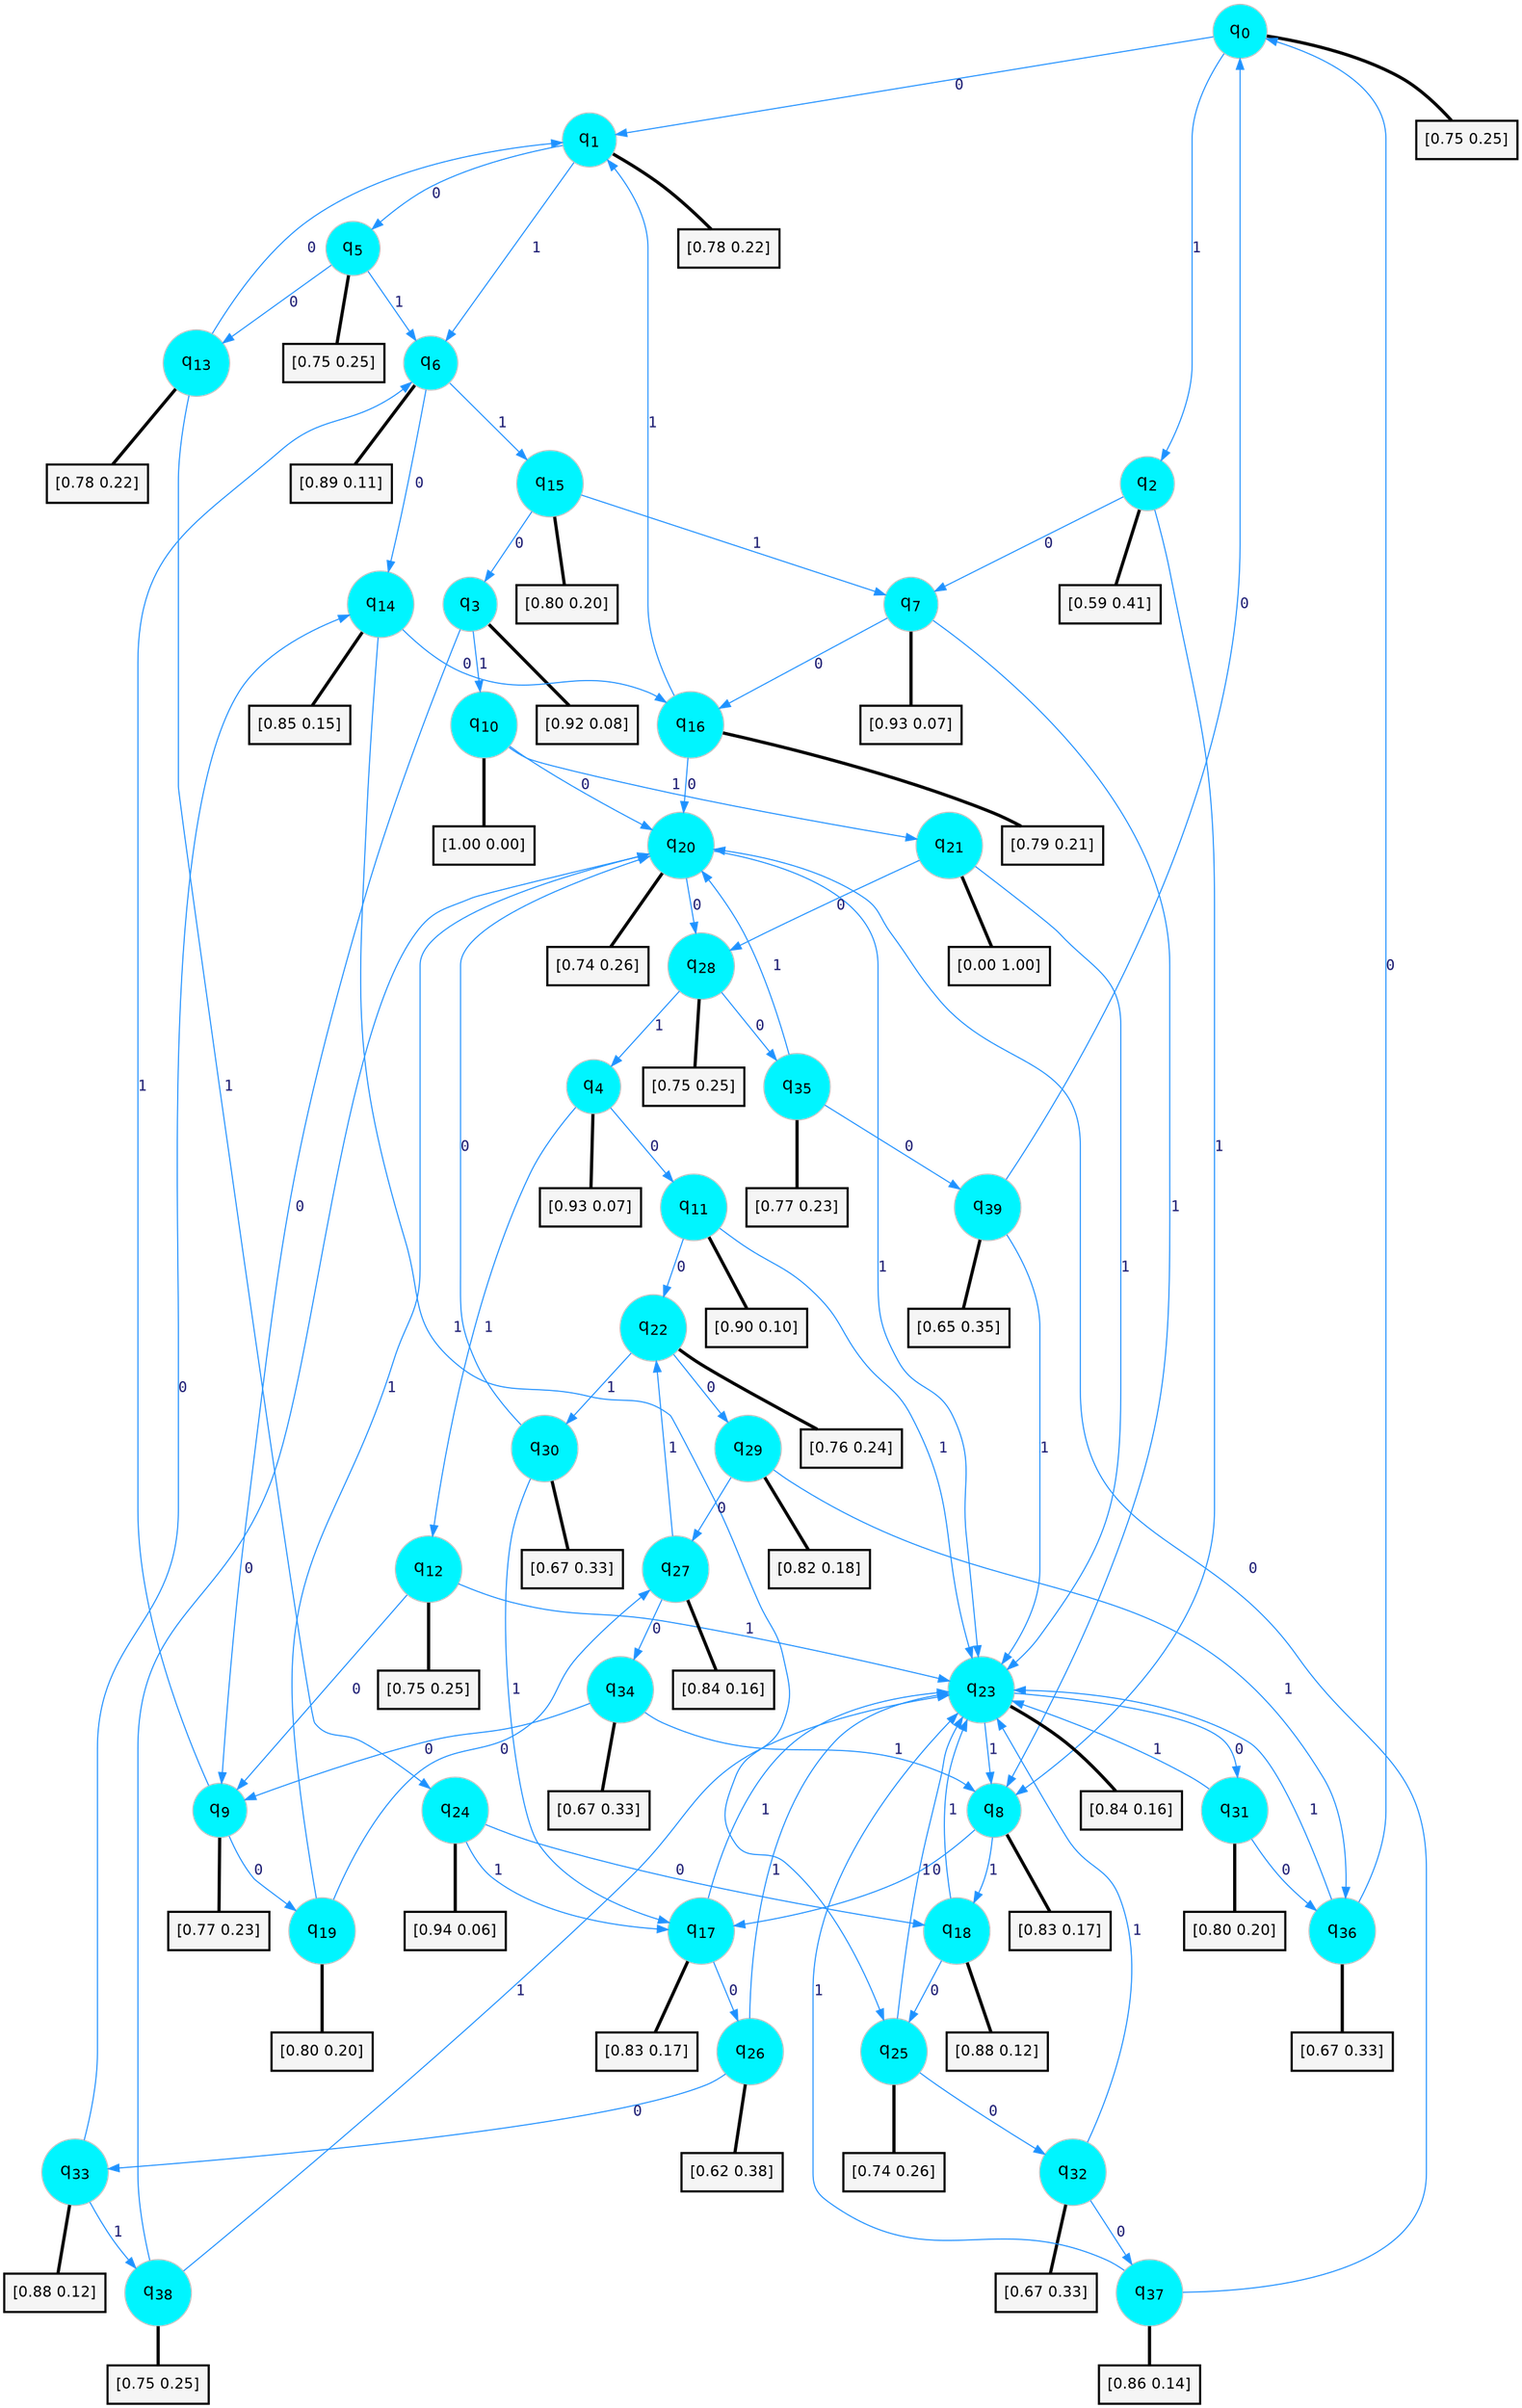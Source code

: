 digraph G {
graph [
bgcolor=transparent, dpi=300, rankdir=TD, size="40,25"];
node [
color=gray, fillcolor=turquoise1, fontcolor=black, fontname=Helvetica, fontsize=16, fontweight=bold, shape=circle, style=filled];
edge [
arrowsize=1, color=dodgerblue1, fontcolor=midnightblue, fontname=courier, fontweight=bold, penwidth=1, style=solid, weight=20];
0[label=<q<SUB>0</SUB>>];
1[label=<q<SUB>1</SUB>>];
2[label=<q<SUB>2</SUB>>];
3[label=<q<SUB>3</SUB>>];
4[label=<q<SUB>4</SUB>>];
5[label=<q<SUB>5</SUB>>];
6[label=<q<SUB>6</SUB>>];
7[label=<q<SUB>7</SUB>>];
8[label=<q<SUB>8</SUB>>];
9[label=<q<SUB>9</SUB>>];
10[label=<q<SUB>10</SUB>>];
11[label=<q<SUB>11</SUB>>];
12[label=<q<SUB>12</SUB>>];
13[label=<q<SUB>13</SUB>>];
14[label=<q<SUB>14</SUB>>];
15[label=<q<SUB>15</SUB>>];
16[label=<q<SUB>16</SUB>>];
17[label=<q<SUB>17</SUB>>];
18[label=<q<SUB>18</SUB>>];
19[label=<q<SUB>19</SUB>>];
20[label=<q<SUB>20</SUB>>];
21[label=<q<SUB>21</SUB>>];
22[label=<q<SUB>22</SUB>>];
23[label=<q<SUB>23</SUB>>];
24[label=<q<SUB>24</SUB>>];
25[label=<q<SUB>25</SUB>>];
26[label=<q<SUB>26</SUB>>];
27[label=<q<SUB>27</SUB>>];
28[label=<q<SUB>28</SUB>>];
29[label=<q<SUB>29</SUB>>];
30[label=<q<SUB>30</SUB>>];
31[label=<q<SUB>31</SUB>>];
32[label=<q<SUB>32</SUB>>];
33[label=<q<SUB>33</SUB>>];
34[label=<q<SUB>34</SUB>>];
35[label=<q<SUB>35</SUB>>];
36[label=<q<SUB>36</SUB>>];
37[label=<q<SUB>37</SUB>>];
38[label=<q<SUB>38</SUB>>];
39[label=<q<SUB>39</SUB>>];
40[label="[0.75 0.25]", shape=box,fontcolor=black, fontname=Helvetica, fontsize=14, penwidth=2, fillcolor=whitesmoke,color=black];
41[label="[0.78 0.22]", shape=box,fontcolor=black, fontname=Helvetica, fontsize=14, penwidth=2, fillcolor=whitesmoke,color=black];
42[label="[0.59 0.41]", shape=box,fontcolor=black, fontname=Helvetica, fontsize=14, penwidth=2, fillcolor=whitesmoke,color=black];
43[label="[0.92 0.08]", shape=box,fontcolor=black, fontname=Helvetica, fontsize=14, penwidth=2, fillcolor=whitesmoke,color=black];
44[label="[0.93 0.07]", shape=box,fontcolor=black, fontname=Helvetica, fontsize=14, penwidth=2, fillcolor=whitesmoke,color=black];
45[label="[0.75 0.25]", shape=box,fontcolor=black, fontname=Helvetica, fontsize=14, penwidth=2, fillcolor=whitesmoke,color=black];
46[label="[0.89 0.11]", shape=box,fontcolor=black, fontname=Helvetica, fontsize=14, penwidth=2, fillcolor=whitesmoke,color=black];
47[label="[0.93 0.07]", shape=box,fontcolor=black, fontname=Helvetica, fontsize=14, penwidth=2, fillcolor=whitesmoke,color=black];
48[label="[0.83 0.17]", shape=box,fontcolor=black, fontname=Helvetica, fontsize=14, penwidth=2, fillcolor=whitesmoke,color=black];
49[label="[0.77 0.23]", shape=box,fontcolor=black, fontname=Helvetica, fontsize=14, penwidth=2, fillcolor=whitesmoke,color=black];
50[label="[1.00 0.00]", shape=box,fontcolor=black, fontname=Helvetica, fontsize=14, penwidth=2, fillcolor=whitesmoke,color=black];
51[label="[0.90 0.10]", shape=box,fontcolor=black, fontname=Helvetica, fontsize=14, penwidth=2, fillcolor=whitesmoke,color=black];
52[label="[0.75 0.25]", shape=box,fontcolor=black, fontname=Helvetica, fontsize=14, penwidth=2, fillcolor=whitesmoke,color=black];
53[label="[0.78 0.22]", shape=box,fontcolor=black, fontname=Helvetica, fontsize=14, penwidth=2, fillcolor=whitesmoke,color=black];
54[label="[0.85 0.15]", shape=box,fontcolor=black, fontname=Helvetica, fontsize=14, penwidth=2, fillcolor=whitesmoke,color=black];
55[label="[0.80 0.20]", shape=box,fontcolor=black, fontname=Helvetica, fontsize=14, penwidth=2, fillcolor=whitesmoke,color=black];
56[label="[0.79 0.21]", shape=box,fontcolor=black, fontname=Helvetica, fontsize=14, penwidth=2, fillcolor=whitesmoke,color=black];
57[label="[0.83 0.17]", shape=box,fontcolor=black, fontname=Helvetica, fontsize=14, penwidth=2, fillcolor=whitesmoke,color=black];
58[label="[0.88 0.12]", shape=box,fontcolor=black, fontname=Helvetica, fontsize=14, penwidth=2, fillcolor=whitesmoke,color=black];
59[label="[0.80 0.20]", shape=box,fontcolor=black, fontname=Helvetica, fontsize=14, penwidth=2, fillcolor=whitesmoke,color=black];
60[label="[0.74 0.26]", shape=box,fontcolor=black, fontname=Helvetica, fontsize=14, penwidth=2, fillcolor=whitesmoke,color=black];
61[label="[0.00 1.00]", shape=box,fontcolor=black, fontname=Helvetica, fontsize=14, penwidth=2, fillcolor=whitesmoke,color=black];
62[label="[0.76 0.24]", shape=box,fontcolor=black, fontname=Helvetica, fontsize=14, penwidth=2, fillcolor=whitesmoke,color=black];
63[label="[0.84 0.16]", shape=box,fontcolor=black, fontname=Helvetica, fontsize=14, penwidth=2, fillcolor=whitesmoke,color=black];
64[label="[0.94 0.06]", shape=box,fontcolor=black, fontname=Helvetica, fontsize=14, penwidth=2, fillcolor=whitesmoke,color=black];
65[label="[0.74 0.26]", shape=box,fontcolor=black, fontname=Helvetica, fontsize=14, penwidth=2, fillcolor=whitesmoke,color=black];
66[label="[0.62 0.38]", shape=box,fontcolor=black, fontname=Helvetica, fontsize=14, penwidth=2, fillcolor=whitesmoke,color=black];
67[label="[0.84 0.16]", shape=box,fontcolor=black, fontname=Helvetica, fontsize=14, penwidth=2, fillcolor=whitesmoke,color=black];
68[label="[0.75 0.25]", shape=box,fontcolor=black, fontname=Helvetica, fontsize=14, penwidth=2, fillcolor=whitesmoke,color=black];
69[label="[0.82 0.18]", shape=box,fontcolor=black, fontname=Helvetica, fontsize=14, penwidth=2, fillcolor=whitesmoke,color=black];
70[label="[0.67 0.33]", shape=box,fontcolor=black, fontname=Helvetica, fontsize=14, penwidth=2, fillcolor=whitesmoke,color=black];
71[label="[0.80 0.20]", shape=box,fontcolor=black, fontname=Helvetica, fontsize=14, penwidth=2, fillcolor=whitesmoke,color=black];
72[label="[0.67 0.33]", shape=box,fontcolor=black, fontname=Helvetica, fontsize=14, penwidth=2, fillcolor=whitesmoke,color=black];
73[label="[0.88 0.12]", shape=box,fontcolor=black, fontname=Helvetica, fontsize=14, penwidth=2, fillcolor=whitesmoke,color=black];
74[label="[0.67 0.33]", shape=box,fontcolor=black, fontname=Helvetica, fontsize=14, penwidth=2, fillcolor=whitesmoke,color=black];
75[label="[0.77 0.23]", shape=box,fontcolor=black, fontname=Helvetica, fontsize=14, penwidth=2, fillcolor=whitesmoke,color=black];
76[label="[0.67 0.33]", shape=box,fontcolor=black, fontname=Helvetica, fontsize=14, penwidth=2, fillcolor=whitesmoke,color=black];
77[label="[0.86 0.14]", shape=box,fontcolor=black, fontname=Helvetica, fontsize=14, penwidth=2, fillcolor=whitesmoke,color=black];
78[label="[0.75 0.25]", shape=box,fontcolor=black, fontname=Helvetica, fontsize=14, penwidth=2, fillcolor=whitesmoke,color=black];
79[label="[0.65 0.35]", shape=box,fontcolor=black, fontname=Helvetica, fontsize=14, penwidth=2, fillcolor=whitesmoke,color=black];
0->1 [label=0];
0->2 [label=1];
0->40 [arrowhead=none, penwidth=3,color=black];
1->5 [label=0];
1->6 [label=1];
1->41 [arrowhead=none, penwidth=3,color=black];
2->7 [label=0];
2->8 [label=1];
2->42 [arrowhead=none, penwidth=3,color=black];
3->9 [label=0];
3->10 [label=1];
3->43 [arrowhead=none, penwidth=3,color=black];
4->11 [label=0];
4->12 [label=1];
4->44 [arrowhead=none, penwidth=3,color=black];
5->13 [label=0];
5->6 [label=1];
5->45 [arrowhead=none, penwidth=3,color=black];
6->14 [label=0];
6->15 [label=1];
6->46 [arrowhead=none, penwidth=3,color=black];
7->16 [label=0];
7->8 [label=1];
7->47 [arrowhead=none, penwidth=3,color=black];
8->17 [label=0];
8->18 [label=1];
8->48 [arrowhead=none, penwidth=3,color=black];
9->19 [label=0];
9->6 [label=1];
9->49 [arrowhead=none, penwidth=3,color=black];
10->20 [label=0];
10->21 [label=1];
10->50 [arrowhead=none, penwidth=3,color=black];
11->22 [label=0];
11->23 [label=1];
11->51 [arrowhead=none, penwidth=3,color=black];
12->9 [label=0];
12->23 [label=1];
12->52 [arrowhead=none, penwidth=3,color=black];
13->1 [label=0];
13->24 [label=1];
13->53 [arrowhead=none, penwidth=3,color=black];
14->16 [label=0];
14->25 [label=1];
14->54 [arrowhead=none, penwidth=3,color=black];
15->3 [label=0];
15->7 [label=1];
15->55 [arrowhead=none, penwidth=3,color=black];
16->20 [label=0];
16->1 [label=1];
16->56 [arrowhead=none, penwidth=3,color=black];
17->26 [label=0];
17->23 [label=1];
17->57 [arrowhead=none, penwidth=3,color=black];
18->25 [label=0];
18->23 [label=1];
18->58 [arrowhead=none, penwidth=3,color=black];
19->27 [label=0];
19->20 [label=1];
19->59 [arrowhead=none, penwidth=3,color=black];
20->28 [label=0];
20->23 [label=1];
20->60 [arrowhead=none, penwidth=3,color=black];
21->28 [label=0];
21->23 [label=1];
21->61 [arrowhead=none, penwidth=3,color=black];
22->29 [label=0];
22->30 [label=1];
22->62 [arrowhead=none, penwidth=3,color=black];
23->31 [label=0];
23->8 [label=1];
23->63 [arrowhead=none, penwidth=3,color=black];
24->18 [label=0];
24->17 [label=1];
24->64 [arrowhead=none, penwidth=3,color=black];
25->32 [label=0];
25->23 [label=1];
25->65 [arrowhead=none, penwidth=3,color=black];
26->33 [label=0];
26->23 [label=1];
26->66 [arrowhead=none, penwidth=3,color=black];
27->34 [label=0];
27->22 [label=1];
27->67 [arrowhead=none, penwidth=3,color=black];
28->35 [label=0];
28->4 [label=1];
28->68 [arrowhead=none, penwidth=3,color=black];
29->27 [label=0];
29->36 [label=1];
29->69 [arrowhead=none, penwidth=3,color=black];
30->20 [label=0];
30->17 [label=1];
30->70 [arrowhead=none, penwidth=3,color=black];
31->36 [label=0];
31->23 [label=1];
31->71 [arrowhead=none, penwidth=3,color=black];
32->37 [label=0];
32->23 [label=1];
32->72 [arrowhead=none, penwidth=3,color=black];
33->14 [label=0];
33->38 [label=1];
33->73 [arrowhead=none, penwidth=3,color=black];
34->9 [label=0];
34->8 [label=1];
34->74 [arrowhead=none, penwidth=3,color=black];
35->39 [label=0];
35->20 [label=1];
35->75 [arrowhead=none, penwidth=3,color=black];
36->0 [label=0];
36->23 [label=1];
36->76 [arrowhead=none, penwidth=3,color=black];
37->20 [label=0];
37->23 [label=1];
37->77 [arrowhead=none, penwidth=3,color=black];
38->20 [label=0];
38->23 [label=1];
38->78 [arrowhead=none, penwidth=3,color=black];
39->0 [label=0];
39->23 [label=1];
39->79 [arrowhead=none, penwidth=3,color=black];
}
